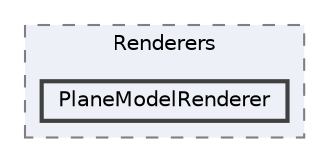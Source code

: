 digraph "/mnt/c/Users/lefte/Mujin/MastersThesis/Taz/TazGraph/TazGraphEngine/Renderers/PlaneModelRenderer"
{
 // LATEX_PDF_SIZE
  bgcolor="transparent";
  edge [fontname=Helvetica,fontsize=10,labelfontname=Helvetica,labelfontsize=10];
  node [fontname=Helvetica,fontsize=10,shape=box,height=0.2,width=0.4];
  compound=true
  subgraph clusterdir_eff3c25c434cfa44caa9dd3a372252b6 {
    graph [ bgcolor="#edf0f7", pencolor="grey50", label="Renderers", fontname=Helvetica,fontsize=10 style="filled,dashed", URL="dir_eff3c25c434cfa44caa9dd3a372252b6.html",tooltip=""]
  dir_66f635ad6225cfdd24f680f7b1e295df [label="PlaneModelRenderer", fillcolor="#edf0f7", color="grey25", style="filled,bold", URL="dir_66f635ad6225cfdd24f680f7b1e295df.html",tooltip=""];
  }
}
